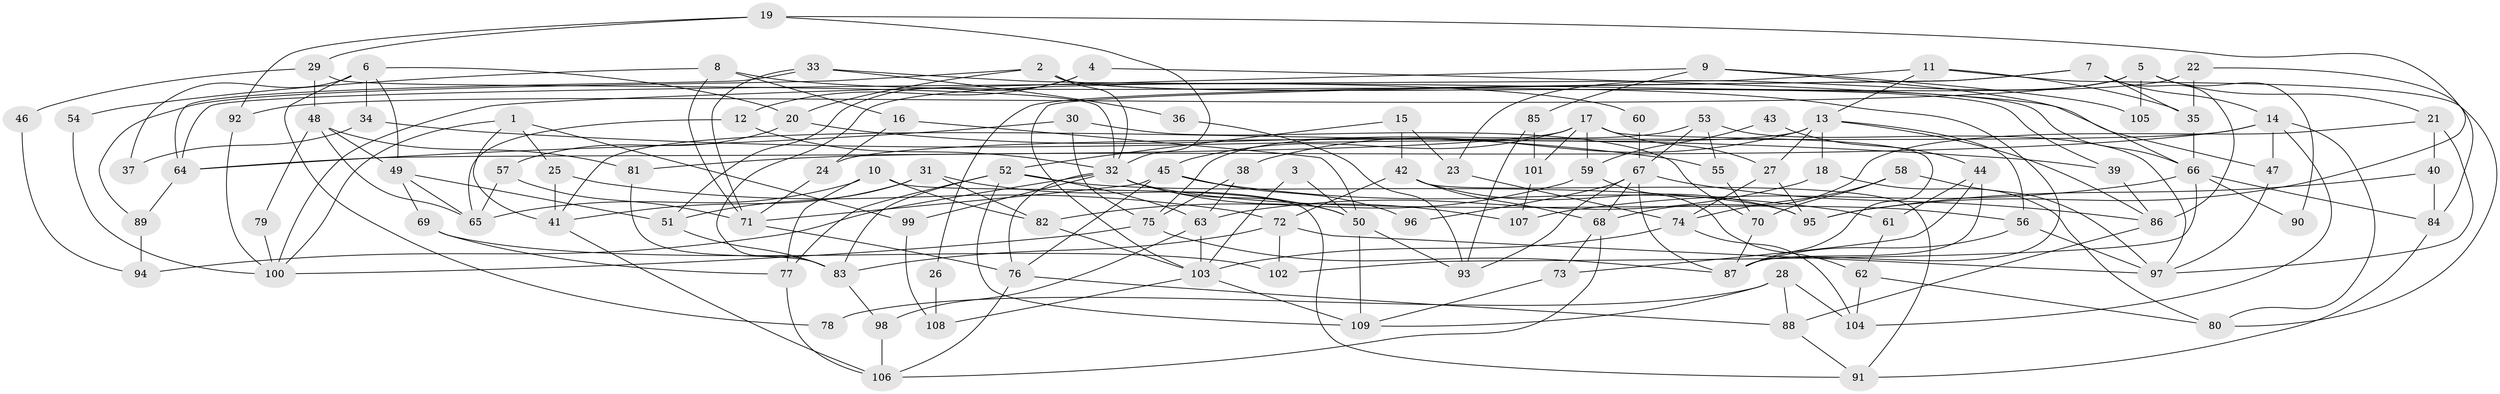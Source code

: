 // coarse degree distribution, {4: 0.17142857142857143, 12: 0.014285714285714285, 6: 0.17142857142857143, 3: 0.2571428571428571, 7: 0.11428571428571428, 9: 0.07142857142857142, 8: 0.04285714285714286, 5: 0.07142857142857142, 2: 0.08571428571428572}
// Generated by graph-tools (version 1.1) at 2025/52/02/27/25 19:52:03]
// undirected, 109 vertices, 218 edges
graph export_dot {
graph [start="1"]
  node [color=gray90,style=filled];
  1;
  2;
  3;
  4;
  5;
  6;
  7;
  8;
  9;
  10;
  11;
  12;
  13;
  14;
  15;
  16;
  17;
  18;
  19;
  20;
  21;
  22;
  23;
  24;
  25;
  26;
  27;
  28;
  29;
  30;
  31;
  32;
  33;
  34;
  35;
  36;
  37;
  38;
  39;
  40;
  41;
  42;
  43;
  44;
  45;
  46;
  47;
  48;
  49;
  50;
  51;
  52;
  53;
  54;
  55;
  56;
  57;
  58;
  59;
  60;
  61;
  62;
  63;
  64;
  65;
  66;
  67;
  68;
  69;
  70;
  71;
  72;
  73;
  74;
  75;
  76;
  77;
  78;
  79;
  80;
  81;
  82;
  83;
  84;
  85;
  86;
  87;
  88;
  89;
  90;
  91;
  92;
  93;
  94;
  95;
  96;
  97;
  98;
  99;
  100;
  101;
  102;
  103;
  104;
  105;
  106;
  107;
  108;
  109;
  1 -- 100;
  1 -- 25;
  1 -- 41;
  1 -- 99;
  2 -- 66;
  2 -- 32;
  2 -- 20;
  2 -- 39;
  2 -- 89;
  3 -- 50;
  3 -- 103;
  4 -- 51;
  4 -- 47;
  4 -- 12;
  5 -- 23;
  5 -- 21;
  5 -- 90;
  5 -- 92;
  5 -- 105;
  6 -- 49;
  6 -- 20;
  6 -- 34;
  6 -- 37;
  6 -- 78;
  7 -- 86;
  7 -- 35;
  7 -- 14;
  7 -- 26;
  7 -- 103;
  8 -- 87;
  8 -- 16;
  8 -- 54;
  8 -- 71;
  9 -- 100;
  9 -- 66;
  9 -- 85;
  9 -- 105;
  10 -- 65;
  10 -- 77;
  10 -- 82;
  10 -- 91;
  11 -- 13;
  11 -- 80;
  11 -- 35;
  11 -- 64;
  12 -- 32;
  12 -- 65;
  13 -- 41;
  13 -- 38;
  13 -- 18;
  13 -- 27;
  13 -- 56;
  13 -- 86;
  14 -- 80;
  14 -- 24;
  14 -- 47;
  14 -- 81;
  14 -- 104;
  15 -- 52;
  15 -- 42;
  15 -- 23;
  16 -- 50;
  16 -- 24;
  17 -- 27;
  17 -- 87;
  17 -- 45;
  17 -- 59;
  17 -- 64;
  17 -- 101;
  18 -- 63;
  18 -- 80;
  19 -- 32;
  19 -- 29;
  19 -- 92;
  19 -- 95;
  20 -- 57;
  20 -- 55;
  21 -- 97;
  21 -- 40;
  21 -- 68;
  22 -- 35;
  22 -- 83;
  22 -- 84;
  23 -- 74;
  24 -- 71;
  25 -- 72;
  25 -- 41;
  26 -- 108;
  27 -- 95;
  27 -- 74;
  28 -- 88;
  28 -- 104;
  28 -- 78;
  28 -- 109;
  29 -- 32;
  29 -- 48;
  29 -- 46;
  30 -- 70;
  30 -- 64;
  30 -- 75;
  31 -- 82;
  31 -- 41;
  31 -- 50;
  31 -- 51;
  32 -- 56;
  32 -- 50;
  32 -- 76;
  32 -- 94;
  32 -- 99;
  32 -- 107;
  33 -- 64;
  33 -- 71;
  33 -- 36;
  33 -- 60;
  34 -- 39;
  34 -- 37;
  35 -- 66;
  36 -- 93;
  38 -- 63;
  38 -- 75;
  39 -- 86;
  40 -- 95;
  40 -- 84;
  41 -- 106;
  42 -- 95;
  42 -- 91;
  42 -- 68;
  42 -- 72;
  43 -- 59;
  43 -- 44;
  44 -- 87;
  44 -- 73;
  44 -- 61;
  45 -- 71;
  45 -- 61;
  45 -- 76;
  45 -- 96;
  46 -- 94;
  47 -- 97;
  48 -- 81;
  48 -- 49;
  48 -- 65;
  48 -- 79;
  49 -- 65;
  49 -- 51;
  49 -- 69;
  50 -- 109;
  50 -- 93;
  51 -- 83;
  52 -- 77;
  52 -- 109;
  52 -- 63;
  52 -- 83;
  52 -- 95;
  53 -- 75;
  53 -- 97;
  53 -- 55;
  53 -- 67;
  54 -- 100;
  55 -- 70;
  56 -- 87;
  56 -- 97;
  57 -- 71;
  57 -- 65;
  58 -- 97;
  58 -- 74;
  58 -- 70;
  59 -- 62;
  59 -- 82;
  60 -- 67;
  61 -- 62;
  62 -- 104;
  62 -- 80;
  63 -- 103;
  63 -- 98;
  64 -- 89;
  66 -- 84;
  66 -- 107;
  66 -- 90;
  66 -- 102;
  67 -- 68;
  67 -- 86;
  67 -- 87;
  67 -- 93;
  67 -- 96;
  68 -- 73;
  68 -- 106;
  69 -- 102;
  69 -- 77;
  70 -- 87;
  71 -- 76;
  72 -- 83;
  72 -- 97;
  72 -- 102;
  73 -- 109;
  74 -- 103;
  74 -- 104;
  75 -- 87;
  75 -- 100;
  76 -- 88;
  76 -- 106;
  77 -- 106;
  79 -- 100;
  81 -- 83;
  82 -- 103;
  83 -- 98;
  84 -- 91;
  85 -- 93;
  85 -- 101;
  86 -- 88;
  88 -- 91;
  89 -- 94;
  92 -- 100;
  98 -- 106;
  99 -- 108;
  101 -- 107;
  103 -- 108;
  103 -- 109;
}
